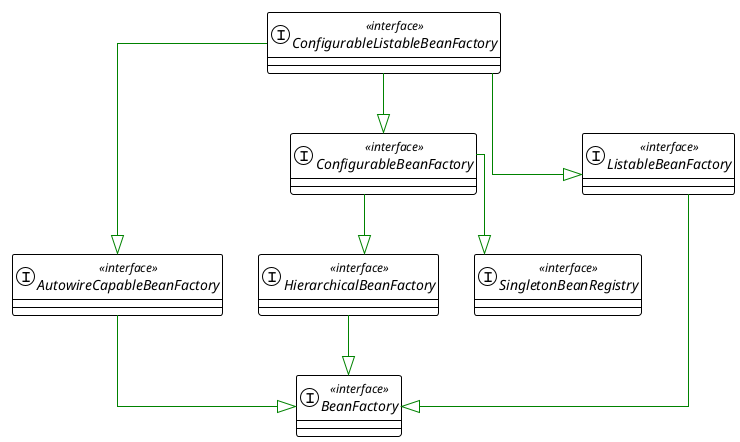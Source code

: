 @startuml

!theme plain
top to bottom direction
skinparam linetype ortho

interface AutowireCapableBeanFactory << interface >>
interface BeanFactory << interface >>
interface ConfigurableBeanFactory << interface >>
interface ConfigurableListableBeanFactory << interface >>
interface HierarchicalBeanFactory << interface >>
interface ListableBeanFactory << interface >>
interface SingletonBeanRegistry << interface >>

AutowireCapableBeanFactory       -[#008200,plain]-^  BeanFactory                     
ConfigurableBeanFactory          -[#008200,plain]-^  HierarchicalBeanFactory         
ConfigurableBeanFactory          -[#008200,plain]-^  SingletonBeanRegistry           
ConfigurableListableBeanFactory  -[#008200,plain]-^  AutowireCapableBeanFactory      
ConfigurableListableBeanFactory  -[#008200,plain]-^  ConfigurableBeanFactory         
ConfigurableListableBeanFactory  -[#008200,plain]-^  ListableBeanFactory             
HierarchicalBeanFactory          -[#008200,plain]-^  BeanFactory                     
ListableBeanFactory              -[#008200,plain]-^  BeanFactory                     
@enduml
